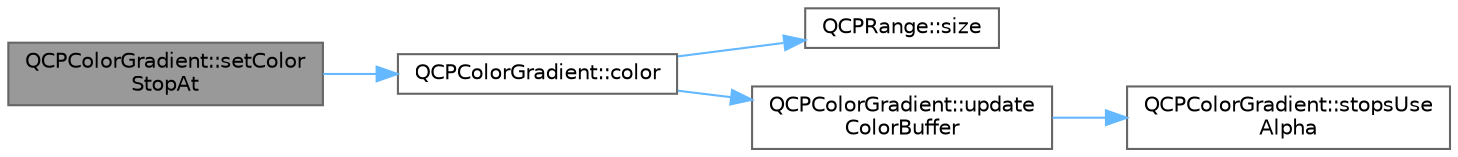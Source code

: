 digraph "QCPColorGradient::setColorStopAt"
{
 // LATEX_PDF_SIZE
  bgcolor="transparent";
  edge [fontname=Helvetica,fontsize=10,labelfontname=Helvetica,labelfontsize=10];
  node [fontname=Helvetica,fontsize=10,shape=box,height=0.2,width=0.4];
  rankdir="LR";
  Node1 [label="QCPColorGradient::setColor\lStopAt",height=0.2,width=0.4,color="gray40", fillcolor="grey60", style="filled", fontcolor="black",tooltip=" "];
  Node1 -> Node2 [color="steelblue1",style="solid"];
  Node2 [label="QCPColorGradient::color",height=0.2,width=0.4,color="grey40", fillcolor="white", style="filled",URL="$class_q_c_p_color_gradient.html#a0599545c859268b025d2060dea741cea",tooltip=" "];
  Node2 -> Node3 [color="steelblue1",style="solid"];
  Node3 [label="QCPRange::size",height=0.2,width=0.4,color="grey40", fillcolor="white", style="filled",URL="$class_q_c_p_range.html#a62326e7cc4316b96df6a60813230e63f",tooltip=" "];
  Node2 -> Node4 [color="steelblue1",style="solid"];
  Node4 [label="QCPColorGradient::update\lColorBuffer",height=0.2,width=0.4,color="grey40", fillcolor="white", style="filled",URL="$class_q_c_p_color_gradient.html#a353f15ab3ab586eebf1f6b58c3e2707b",tooltip=" "];
  Node4 -> Node5 [color="steelblue1",style="solid"];
  Node5 [label="QCPColorGradient::stopsUse\lAlpha",height=0.2,width=0.4,color="grey40", fillcolor="white", style="filled",URL="$class_q_c_p_color_gradient.html#a137b368ea8829a871974add6e4883c71",tooltip=" "];
}
